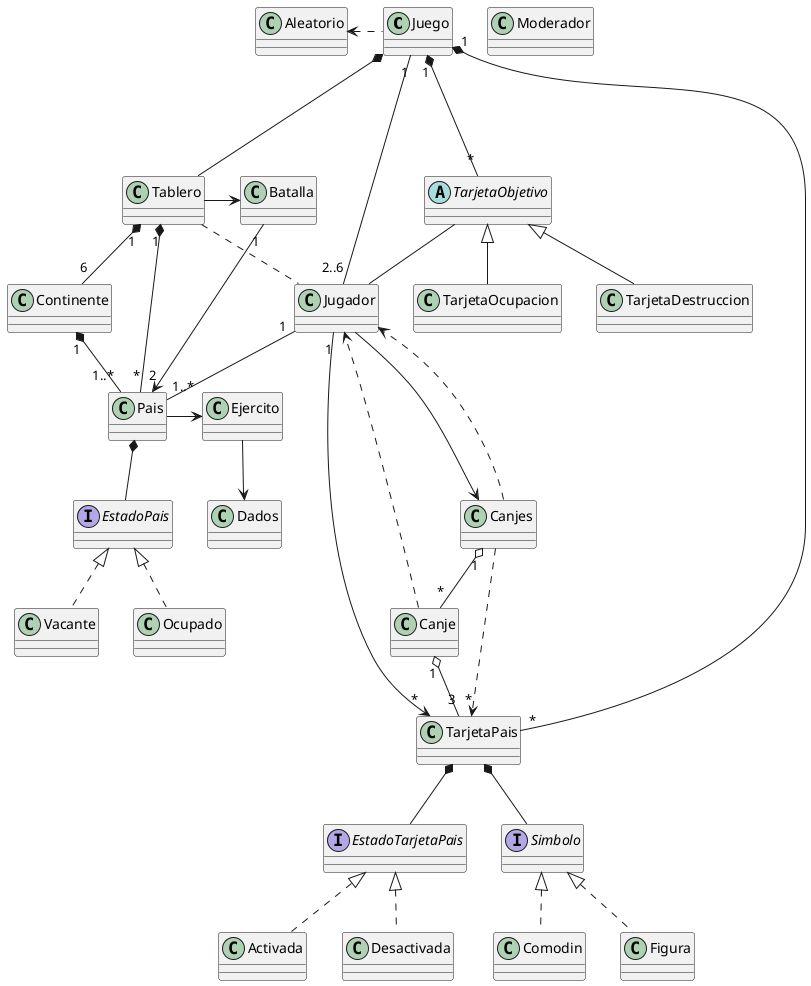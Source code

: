 @startuml
Juego  *- Tablero
Juego "1" -- "2..6" Jugador
Juego "1" *-- "*" TarjetaPais
Juego "1" *--- "*" TarjetaObjetivo
Aleatorio <. Juego
Tablero . Jugador


Canjes "1" o-- "*" Canje
Canjes ..> "*" TarjetaPais
Canjes ..> Jugador
Canje "1" o-- "3" TarjetaPais
Canje ..> Jugador

Pais ->  Ejercito

Interface EstadoTarjetaPais
Interface Simbolo


Tablero "1" *-- "6" Continente
Tablero "1" *-- "*" Pais
Continente "1" *-- "1..*" Pais

Jugador "1" -- "1..*" Pais

Interface EstadoTarjetaPais
Interface Simbolo

TarjetaPais *-- EstadoTarjetaPais
EstadoTarjetaPais <|.. Activada
EstadoTarjetaPais <|.. Desactivada

TarjetaPais *-- Simbolo
Simbolo <|.. Comodin
Simbolo <|.. Figura

TarjetaObjetivo <|-- TarjetaDestruccion
TarjetaObjetivo <|-- TarjetaOcupacion
TarjetaObjetivo  --  Jugador

Ejercito  -->  "Dados"
Jugador  --->  Canjes


Tablero -> Batalla
Jugador "1" -> "*" TarjetaPais
Batalla "1" --> "2" Pais

Pais *-- EstadoPais
EstadoPais <|.. Vacante
EstadoPais <|.. Ocupado


class Aleatorio {

}

class Batalla {

}

class Continente {

}

class Dados {

}

class Ejercito {

}

class Juego {

}

class Jugador {

}

class Moderador {

}

class Tablero {
}

class Activada {

}

class Comodin {
}

class Desactivada {
}

interface EstadoTarjetaPais {
}

class Figura {

}

interface Simbolo {

}

class TarjetaPais {

}

class TarjetaDestruccion {

}

abstract class TarjetaObjetivo {

}

class TarjetaOcupacion {

}

interface EstadoPais {
}

class Ocupado {

}

class Pais {

}

class Vacante {

}

class Canje {

}

class Canjes {

}
@enduml
